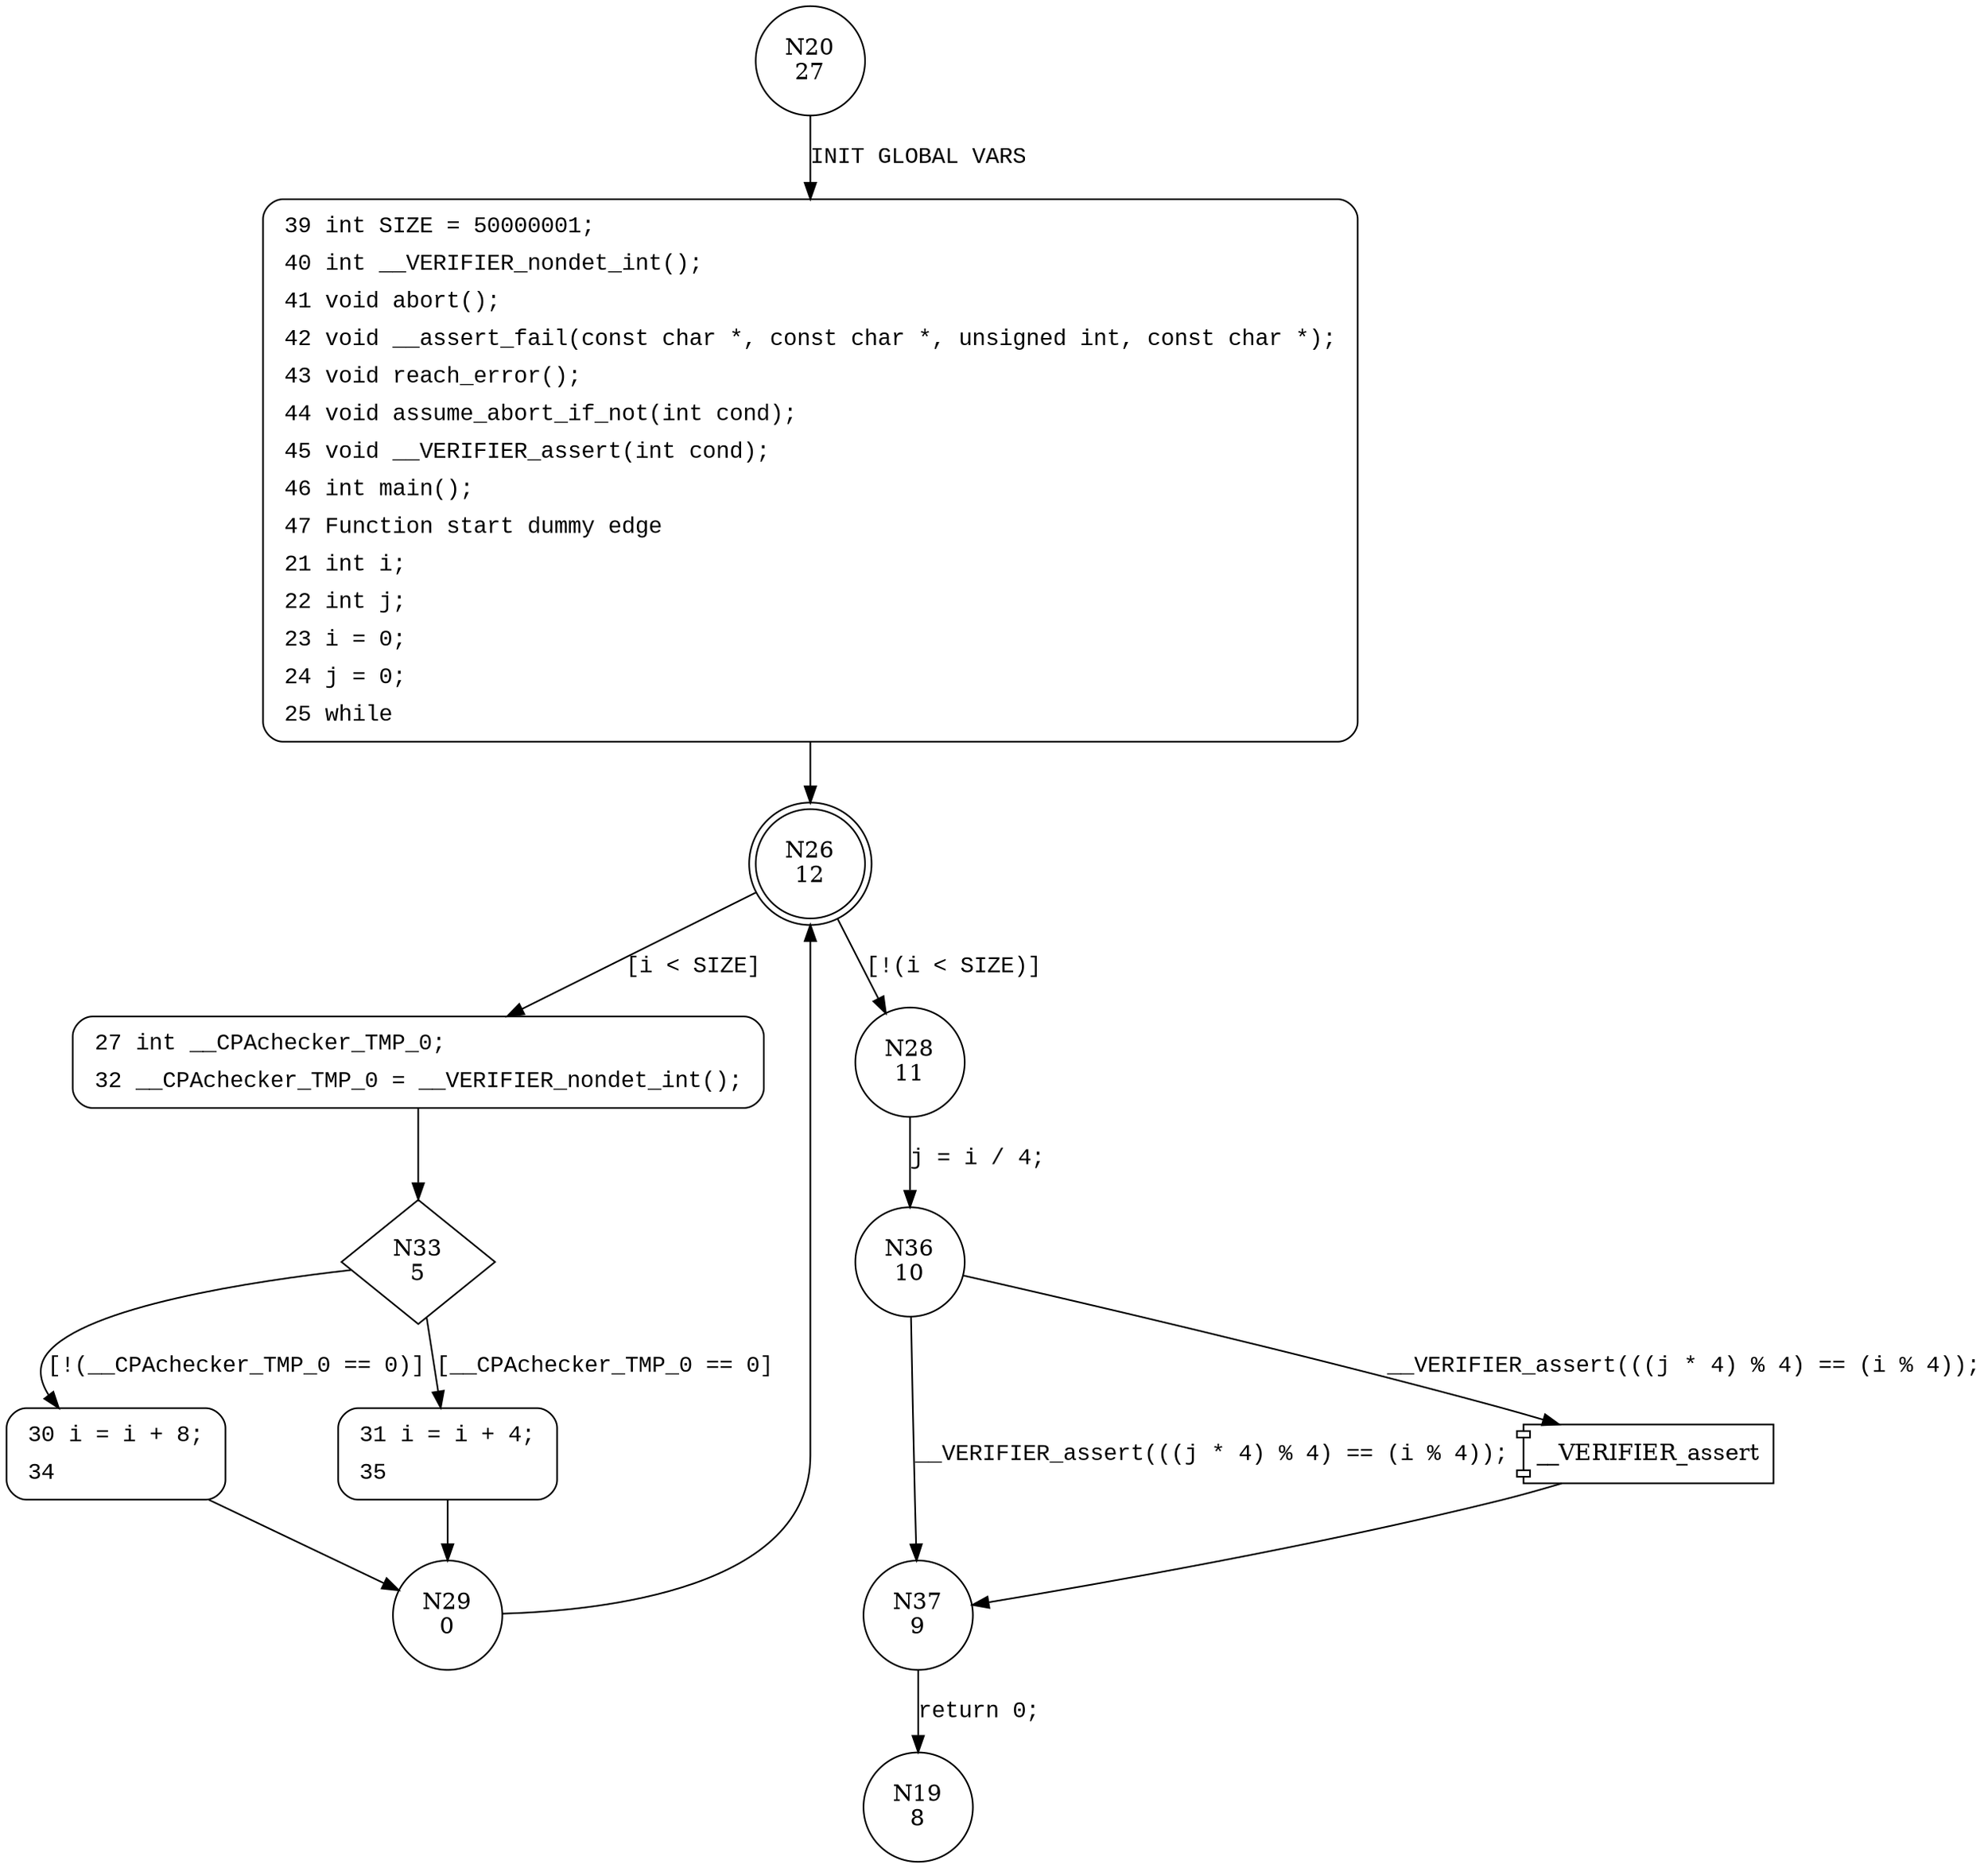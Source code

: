 digraph main {
20 [shape="circle" label="N20\n27"]
39 [shape="circle" label="N39\n26"]
26 [shape="doublecircle" label="N26\n12"]
27 [shape="circle" label="N27\n7"]
28 [shape="circle" label="N28\n11"]
36 [shape="circle" label="N36\n10"]
37 [shape="circle" label="N37\n9"]
19 [shape="circle" label="N19\n8"]
33 [shape="diamond" label="N33\n5"]
31 [shape="circle" label="N31\n2"]
30 [shape="circle" label="N30\n4"]
29 [shape="circle" label="N29\n0"]
39 [style="filled,bold" penwidth="1" fillcolor="white" fontname="Courier New" shape="Mrecord" label=<<table border="0" cellborder="0" cellpadding="3" bgcolor="white"><tr><td align="right">39</td><td align="left">int SIZE = 50000001;</td></tr><tr><td align="right">40</td><td align="left">int __VERIFIER_nondet_int();</td></tr><tr><td align="right">41</td><td align="left">void abort();</td></tr><tr><td align="right">42</td><td align="left">void __assert_fail(const char *, const char *, unsigned int, const char *);</td></tr><tr><td align="right">43</td><td align="left">void reach_error();</td></tr><tr><td align="right">44</td><td align="left">void assume_abort_if_not(int cond);</td></tr><tr><td align="right">45</td><td align="left">void __VERIFIER_assert(int cond);</td></tr><tr><td align="right">46</td><td align="left">int main();</td></tr><tr><td align="right">47</td><td align="left">Function start dummy edge</td></tr><tr><td align="right">21</td><td align="left">int i;</td></tr><tr><td align="right">22</td><td align="left">int j;</td></tr><tr><td align="right">23</td><td align="left">i = 0;</td></tr><tr><td align="right">24</td><td align="left">j = 0;</td></tr><tr><td align="right">25</td><td align="left">while</td></tr></table>>]
39 -> 26[label=""]
27 [style="filled,bold" penwidth="1" fillcolor="white" fontname="Courier New" shape="Mrecord" label=<<table border="0" cellborder="0" cellpadding="3" bgcolor="white"><tr><td align="right">27</td><td align="left">int __CPAchecker_TMP_0;</td></tr><tr><td align="right">32</td><td align="left">__CPAchecker_TMP_0 = __VERIFIER_nondet_int();</td></tr></table>>]
27 -> 33[label=""]
30 [style="filled,bold" penwidth="1" fillcolor="white" fontname="Courier New" shape="Mrecord" label=<<table border="0" cellborder="0" cellpadding="3" bgcolor="white"><tr><td align="right">30</td><td align="left">i = i + 8;</td></tr><tr><td align="right">34</td><td align="left"></td></tr></table>>]
30 -> 29[label=""]
31 [style="filled,bold" penwidth="1" fillcolor="white" fontname="Courier New" shape="Mrecord" label=<<table border="0" cellborder="0" cellpadding="3" bgcolor="white"><tr><td align="right">31</td><td align="left">i = i + 4;</td></tr><tr><td align="right">35</td><td align="left"></td></tr></table>>]
31 -> 29[label=""]
20 -> 39 [label="INIT GLOBAL VARS" fontname="Courier New"]
26 -> 27 [label="[i < SIZE]" fontname="Courier New"]
26 -> 28 [label="[!(i < SIZE)]" fontname="Courier New"]
100001 [shape="component" label="__VERIFIER_assert"]
36 -> 100001 [label="__VERIFIER_assert(((j * 4) % 4) == (i % 4));" fontname="Courier New"]
100001 -> 37 [label="" fontname="Courier New"]
36 -> 37 [label="__VERIFIER_assert(((j * 4) % 4) == (i % 4));" fontname="Courier New"]
37 -> 19 [label="return 0;" fontname="Courier New"]
33 -> 31 [label="[__CPAchecker_TMP_0 == 0]" fontname="Courier New"]
33 -> 30 [label="[!(__CPAchecker_TMP_0 == 0)]" fontname="Courier New"]
29 -> 26 [label="" fontname="Courier New"]
28 -> 36 [label="j = i / 4;" fontname="Courier New"]
}